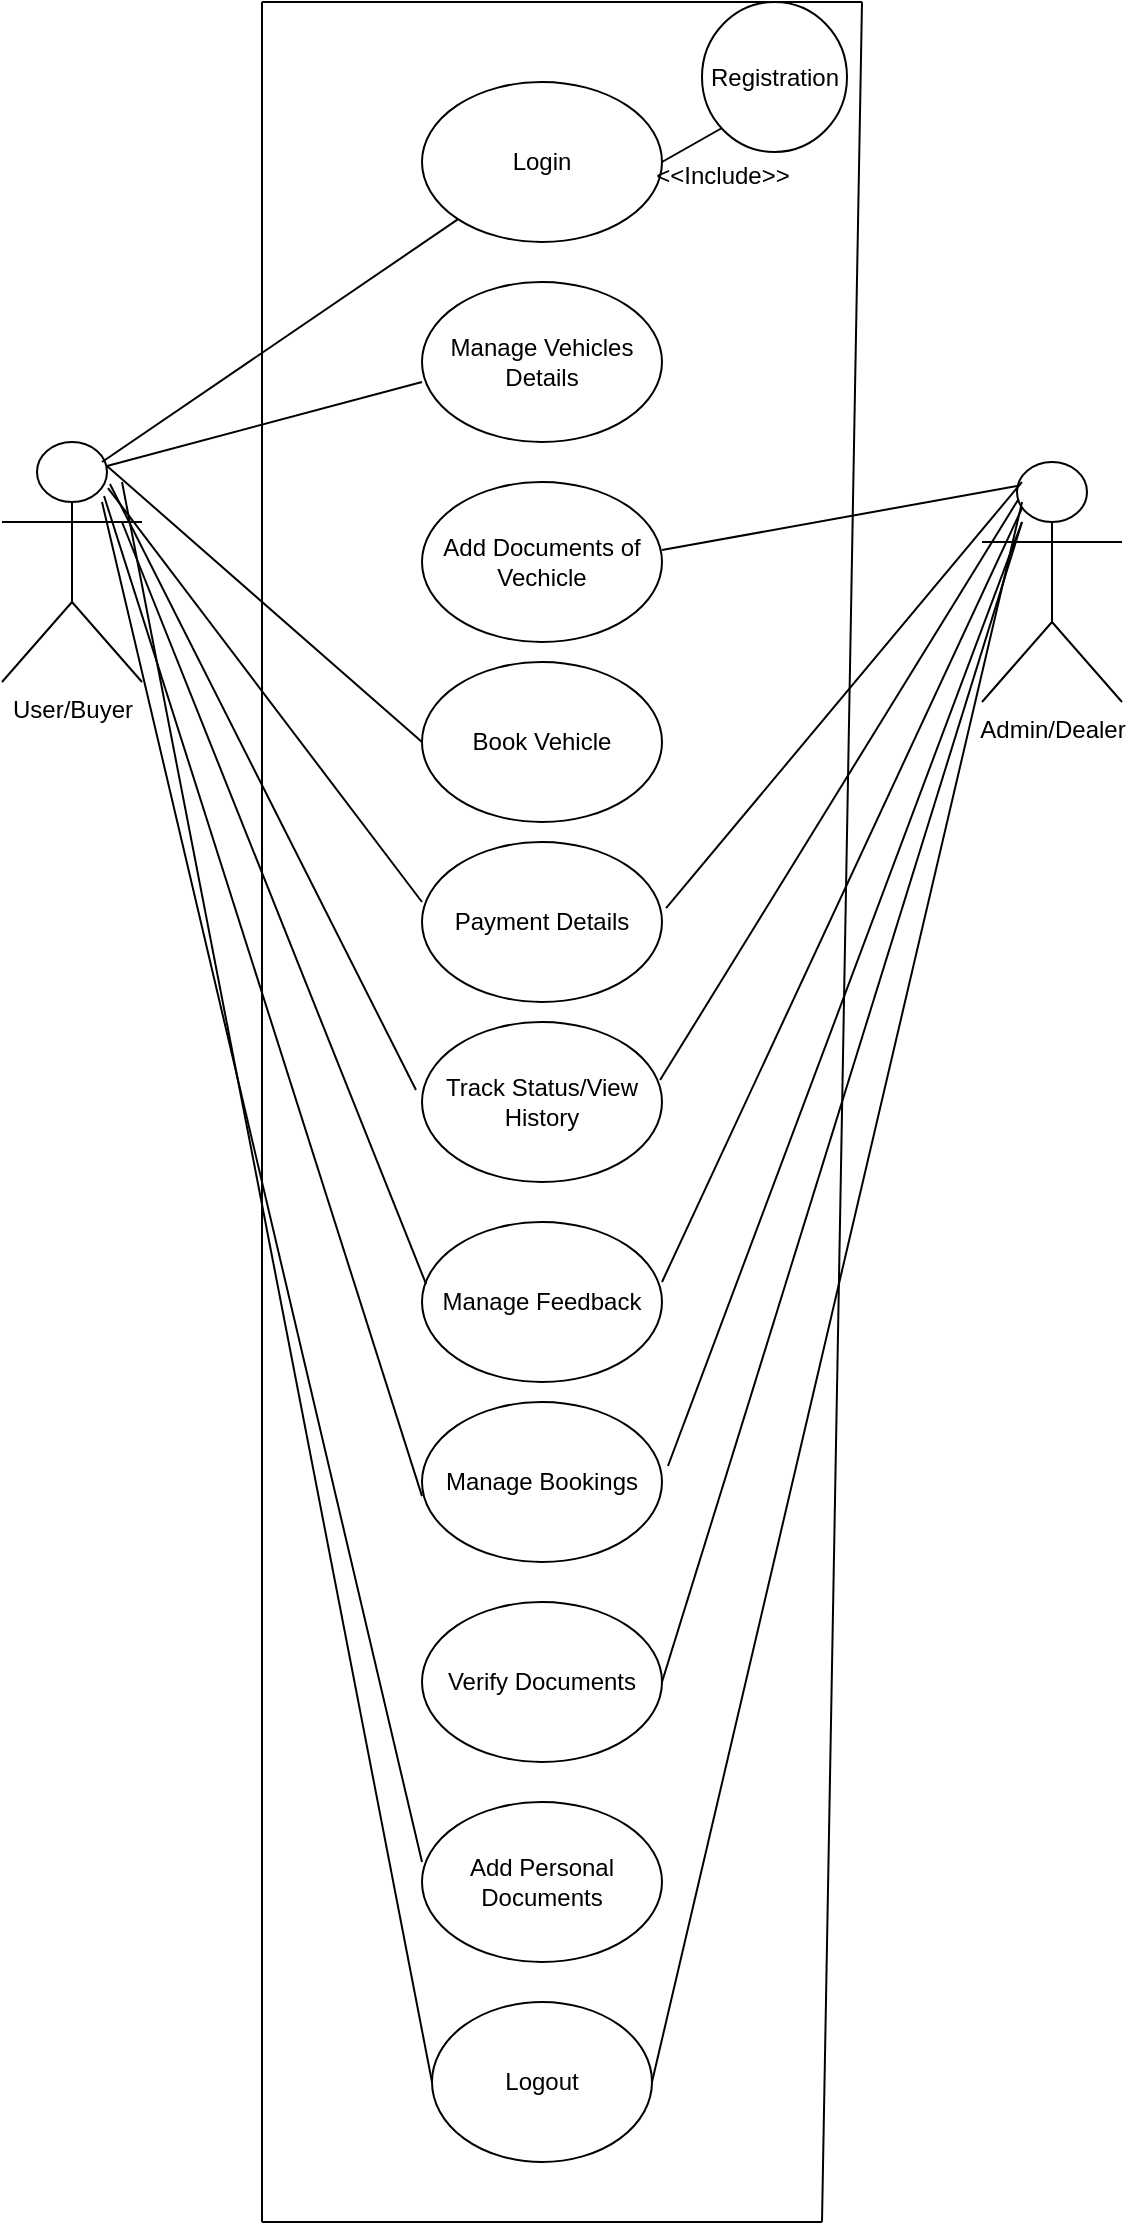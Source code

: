 <mxfile version="12.8.1" type="device"><diagram id="PTmxnF8JlRl6USOkGrzc" name="Page-1"><mxGraphModel dx="868" dy="433" grid="1" gridSize="10" guides="1" tooltips="1" connect="1" arrows="1" fold="1" page="1" pageScale="1" pageWidth="827" pageHeight="1169" math="0" shadow="0"><root><mxCell id="0"/><mxCell id="1" parent="0"/><mxCell id="AcGf3cWGuAWuJfE7QKwq-15" value="Track Status/View History" style="ellipse;whiteSpace=wrap;html=1;" vertex="1" parent="1"><mxGeometry x="320" y="520" width="120" height="80" as="geometry"/></mxCell><mxCell id="AcGf3cWGuAWuJfE7QKwq-16" value="Login" style="ellipse;whiteSpace=wrap;html=1;" vertex="1" parent="1"><mxGeometry x="320" y="50" width="120" height="80" as="geometry"/></mxCell><mxCell id="AcGf3cWGuAWuJfE7QKwq-17" value="Payment Details" style="ellipse;whiteSpace=wrap;html=1;" vertex="1" parent="1"><mxGeometry x="320" y="430" width="120" height="80" as="geometry"/></mxCell><mxCell id="AcGf3cWGuAWuJfE7QKwq-18" value="Book Vehicle" style="ellipse;whiteSpace=wrap;html=1;" vertex="1" parent="1"><mxGeometry x="320" y="340" width="120" height="80" as="geometry"/></mxCell><mxCell id="AcGf3cWGuAWuJfE7QKwq-19" value="Manage Vehicles Details" style="ellipse;whiteSpace=wrap;html=1;" vertex="1" parent="1"><mxGeometry x="320" y="150" width="120" height="80" as="geometry"/></mxCell><mxCell id="AcGf3cWGuAWuJfE7QKwq-20" value="Admin/Dealer" style="shape=umlActor;verticalLabelPosition=bottom;labelBackgroundColor=#ffffff;verticalAlign=top;html=1;" vertex="1" parent="1"><mxGeometry x="600" y="240" width="70" height="120" as="geometry"/></mxCell><mxCell id="AcGf3cWGuAWuJfE7QKwq-25" value="Manage Feedback" style="ellipse;whiteSpace=wrap;html=1;" vertex="1" parent="1"><mxGeometry x="320" y="620" width="120" height="80" as="geometry"/></mxCell><mxCell id="AcGf3cWGuAWuJfE7QKwq-26" value="Manage Bookings" style="ellipse;whiteSpace=wrap;html=1;" vertex="1" parent="1"><mxGeometry x="320" y="710" width="120" height="80" as="geometry"/></mxCell><mxCell id="AcGf3cWGuAWuJfE7QKwq-27" value="Add Documents of Vechicle" style="ellipse;whiteSpace=wrap;html=1;" vertex="1" parent="1"><mxGeometry x="320" y="250" width="120" height="80" as="geometry"/></mxCell><mxCell id="AcGf3cWGuAWuJfE7QKwq-28" value="Add Personal Documents" style="ellipse;whiteSpace=wrap;html=1;" vertex="1" parent="1"><mxGeometry x="320" y="910" width="120" height="80" as="geometry"/></mxCell><mxCell id="AcGf3cWGuAWuJfE7QKwq-29" value="Verify Documents" style="ellipse;whiteSpace=wrap;html=1;" vertex="1" parent="1"><mxGeometry x="320" y="810" width="120" height="80" as="geometry"/></mxCell><mxCell id="AcGf3cWGuAWuJfE7QKwq-30" value="User/Buyer" style="shape=umlActor;verticalLabelPosition=bottom;labelBackgroundColor=#ffffff;verticalAlign=top;html=1;" vertex="1" parent="1"><mxGeometry x="110" y="230" width="70" height="120" as="geometry"/></mxCell><mxCell id="AcGf3cWGuAWuJfE7QKwq-33" value="" style="endArrow=none;html=1;" edge="1" parent="1"><mxGeometry width="50" height="50" relative="1" as="geometry"><mxPoint x="240" y="1120" as="sourcePoint"/><mxPoint x="240" y="10" as="targetPoint"/></mxGeometry></mxCell><mxCell id="AcGf3cWGuAWuJfE7QKwq-34" value="" style="endArrow=none;html=1;" edge="1" parent="1"><mxGeometry width="50" height="50" relative="1" as="geometry"><mxPoint x="520" y="1120" as="sourcePoint"/><mxPoint x="540" y="10" as="targetPoint"/></mxGeometry></mxCell><mxCell id="AcGf3cWGuAWuJfE7QKwq-35" value="" style="endArrow=none;html=1;" edge="1" parent="1"><mxGeometry width="50" height="50" relative="1" as="geometry"><mxPoint x="240" y="1120" as="sourcePoint"/><mxPoint x="520" y="1120" as="targetPoint"/></mxGeometry></mxCell><mxCell id="AcGf3cWGuAWuJfE7QKwq-36" value="" style="endArrow=none;html=1;" edge="1" parent="1"><mxGeometry width="50" height="50" relative="1" as="geometry"><mxPoint x="240" y="10" as="sourcePoint"/><mxPoint x="540" y="10" as="targetPoint"/></mxGeometry></mxCell><mxCell id="AcGf3cWGuAWuJfE7QKwq-37" value="" style="endArrow=none;html=1;" edge="1" parent="1" target="AcGf3cWGuAWuJfE7QKwq-16"><mxGeometry width="50" height="50" relative="1" as="geometry"><mxPoint x="160" y="240" as="sourcePoint"/><mxPoint x="210" y="190" as="targetPoint"/></mxGeometry></mxCell><mxCell id="AcGf3cWGuAWuJfE7QKwq-38" value="" style="endArrow=none;html=1;exitX=0.75;exitY=0.1;exitDx=0;exitDy=0;exitPerimeter=0;entryX=0;entryY=0.625;entryDx=0;entryDy=0;entryPerimeter=0;" edge="1" parent="1" source="AcGf3cWGuAWuJfE7QKwq-30" target="AcGf3cWGuAWuJfE7QKwq-19"><mxGeometry width="50" height="50" relative="1" as="geometry"><mxPoint x="170" y="250" as="sourcePoint"/><mxPoint x="357.11" y="127.972" as="targetPoint"/></mxGeometry></mxCell><mxCell id="AcGf3cWGuAWuJfE7QKwq-39" value="" style="endArrow=none;html=1;entryX=1;entryY=0.425;entryDx=0;entryDy=0;entryPerimeter=0;exitX=0.25;exitY=0.1;exitDx=0;exitDy=0;exitPerimeter=0;" edge="1" parent="1" source="AcGf3cWGuAWuJfE7QKwq-20" target="AcGf3cWGuAWuJfE7QKwq-27"><mxGeometry width="50" height="50" relative="1" as="geometry"><mxPoint x="180" y="260" as="sourcePoint"/><mxPoint x="367.11" y="137.972" as="targetPoint"/></mxGeometry></mxCell><mxCell id="AcGf3cWGuAWuJfE7QKwq-40" value="" style="endArrow=none;html=1;entryX=0;entryY=0.5;entryDx=0;entryDy=0;exitX=0.75;exitY=0.1;exitDx=0;exitDy=0;exitPerimeter=0;" edge="1" parent="1" source="AcGf3cWGuAWuJfE7QKwq-30" target="AcGf3cWGuAWuJfE7QKwq-18"><mxGeometry width="50" height="50" relative="1" as="geometry"><mxPoint x="170" y="240" as="sourcePoint"/><mxPoint x="377.11" y="280.002" as="targetPoint"/></mxGeometry></mxCell><mxCell id="AcGf3cWGuAWuJfE7QKwq-41" value="" style="endArrow=none;html=1;exitX=0;exitY=0.375;exitDx=0;exitDy=0;exitPerimeter=0;entryX=0.757;entryY=0.192;entryDx=0;entryDy=0;entryPerimeter=0;" edge="1" parent="1" source="AcGf3cWGuAWuJfE7QKwq-17" target="AcGf3cWGuAWuJfE7QKwq-30"><mxGeometry width="50" height="50" relative="1" as="geometry"><mxPoint x="200" y="280" as="sourcePoint"/><mxPoint x="164" y="240" as="targetPoint"/></mxGeometry></mxCell><mxCell id="AcGf3cWGuAWuJfE7QKwq-42" value="" style="endArrow=none;html=1;exitX=1.017;exitY=0.413;exitDx=0;exitDy=0;exitPerimeter=0;" edge="1" parent="1" source="AcGf3cWGuAWuJfE7QKwq-17"><mxGeometry width="50" height="50" relative="1" as="geometry"><mxPoint x="210" y="290" as="sourcePoint"/><mxPoint x="620" y="250" as="targetPoint"/></mxGeometry></mxCell><mxCell id="AcGf3cWGuAWuJfE7QKwq-43" value="" style="endArrow=none;html=1;exitX=-0.025;exitY=0.425;exitDx=0;exitDy=0;exitPerimeter=0;entryX=0.771;entryY=0.175;entryDx=0;entryDy=0;entryPerimeter=0;" edge="1" parent="1" source="AcGf3cWGuAWuJfE7QKwq-15" target="AcGf3cWGuAWuJfE7QKwq-30"><mxGeometry width="50" height="50" relative="1" as="geometry"><mxPoint x="220" y="300" as="sourcePoint"/><mxPoint x="407.11" y="177.972" as="targetPoint"/></mxGeometry></mxCell><mxCell id="AcGf3cWGuAWuJfE7QKwq-44" value="" style="endArrow=none;html=1;exitX=0.992;exitY=0.363;exitDx=0;exitDy=0;exitPerimeter=0;entryX=0.257;entryY=0.158;entryDx=0;entryDy=0;entryPerimeter=0;" edge="1" parent="1" source="AcGf3cWGuAWuJfE7QKwq-15" target="AcGf3cWGuAWuJfE7QKwq-20"><mxGeometry width="50" height="50" relative="1" as="geometry"><mxPoint x="230" y="310" as="sourcePoint"/><mxPoint x="417.11" y="187.972" as="targetPoint"/></mxGeometry></mxCell><mxCell id="AcGf3cWGuAWuJfE7QKwq-46" value="" style="endArrow=none;html=1;exitX=0.017;exitY=0.388;exitDx=0;exitDy=0;exitPerimeter=0;" edge="1" parent="1" source="AcGf3cWGuAWuJfE7QKwq-25"><mxGeometry width="50" height="50" relative="1" as="geometry"><mxPoint x="340" y="660" as="sourcePoint"/><mxPoint x="170" y="270" as="targetPoint"/></mxGeometry></mxCell><mxCell id="AcGf3cWGuAWuJfE7QKwq-47" value="" style="endArrow=none;html=1;exitX=1;exitY=0.375;exitDx=0;exitDy=0;exitPerimeter=0;entryX=0.286;entryY=0.192;entryDx=0;entryDy=0;entryPerimeter=0;" edge="1" parent="1" source="AcGf3cWGuAWuJfE7QKwq-25" target="AcGf3cWGuAWuJfE7QKwq-20"><mxGeometry width="50" height="50" relative="1" as="geometry"><mxPoint x="342.04" y="661.04" as="sourcePoint"/><mxPoint x="180" y="280" as="targetPoint"/></mxGeometry></mxCell><mxCell id="AcGf3cWGuAWuJfE7QKwq-48" value="" style="endArrow=none;html=1;exitX=0;exitY=0.588;exitDx=0;exitDy=0;exitPerimeter=0;entryX=0.729;entryY=0.225;entryDx=0;entryDy=0;entryPerimeter=0;" edge="1" parent="1" source="AcGf3cWGuAWuJfE7QKwq-26" target="AcGf3cWGuAWuJfE7QKwq-30"><mxGeometry width="50" height="50" relative="1" as="geometry"><mxPoint x="352.04" y="671.04" as="sourcePoint"/><mxPoint x="190" y="290" as="targetPoint"/></mxGeometry></mxCell><mxCell id="AcGf3cWGuAWuJfE7QKwq-49" value="" style="endArrow=none;html=1;exitX=1.025;exitY=0.4;exitDx=0;exitDy=0;exitPerimeter=0;" edge="1" parent="1" source="AcGf3cWGuAWuJfE7QKwq-26"><mxGeometry width="50" height="50" relative="1" as="geometry"><mxPoint x="362.04" y="681.04" as="sourcePoint"/><mxPoint x="620" y="270" as="targetPoint"/></mxGeometry></mxCell><mxCell id="AcGf3cWGuAWuJfE7QKwq-50" value="" style="endArrow=none;html=1;exitX=1;exitY=0.5;exitDx=0;exitDy=0;" edge="1" parent="1" source="AcGf3cWGuAWuJfE7QKwq-29"><mxGeometry width="50" height="50" relative="1" as="geometry"><mxPoint x="372.04" y="691.04" as="sourcePoint"/><mxPoint x="620" y="270" as="targetPoint"/></mxGeometry></mxCell><mxCell id="AcGf3cWGuAWuJfE7QKwq-51" value="" style="endArrow=none;html=1;exitX=0;exitY=0.375;exitDx=0;exitDy=0;exitPerimeter=0;" edge="1" parent="1" source="AcGf3cWGuAWuJfE7QKwq-28"><mxGeometry width="50" height="50" relative="1" as="geometry"><mxPoint x="382.04" y="701.04" as="sourcePoint"/><mxPoint x="160" y="260" as="targetPoint"/></mxGeometry></mxCell><mxCell id="AcGf3cWGuAWuJfE7QKwq-52" value="Logout" style="ellipse;whiteSpace=wrap;html=1;" vertex="1" parent="1"><mxGeometry x="325" y="1010" width="110" height="80" as="geometry"/></mxCell><mxCell id="AcGf3cWGuAWuJfE7QKwq-53" value="" style="endArrow=none;html=1;exitX=0;exitY=0.5;exitDx=0;exitDy=0;" edge="1" parent="1" source="AcGf3cWGuAWuJfE7QKwq-52"><mxGeometry width="50" height="50" relative="1" as="geometry"><mxPoint x="410" y="1000" as="sourcePoint"/><mxPoint x="170" y="250" as="targetPoint"/></mxGeometry></mxCell><mxCell id="AcGf3cWGuAWuJfE7QKwq-54" value="" style="endArrow=none;html=1;exitX=1;exitY=0.5;exitDx=0;exitDy=0;entryX=0.286;entryY=0.167;entryDx=0;entryDy=0;entryPerimeter=0;" edge="1" parent="1" source="AcGf3cWGuAWuJfE7QKwq-52" target="AcGf3cWGuAWuJfE7QKwq-20"><mxGeometry width="50" height="50" relative="1" as="geometry"><mxPoint x="335" y="1060" as="sourcePoint"/><mxPoint x="180" y="260" as="targetPoint"/></mxGeometry></mxCell><mxCell id="AcGf3cWGuAWuJfE7QKwq-56" value="Registration" style="ellipse;whiteSpace=wrap;html=1;direction=south;" vertex="1" parent="1"><mxGeometry x="460" y="10" width="72.5" height="75" as="geometry"/></mxCell><mxCell id="AcGf3cWGuAWuJfE7QKwq-57" value="" style="endArrow=none;html=1;" edge="1" parent="1"><mxGeometry width="50" height="50" relative="1" as="geometry"><mxPoint x="440" y="90" as="sourcePoint"/><mxPoint x="470" y="73" as="targetPoint"/></mxGeometry></mxCell><mxCell id="AcGf3cWGuAWuJfE7QKwq-58" value="&amp;lt;&amp;lt;Include&amp;gt;&amp;gt;" style="text;html=1;align=center;verticalAlign=middle;resizable=0;points=[];autosize=1;" vertex="1" parent="1"><mxGeometry x="430" y="87" width="80" height="20" as="geometry"/></mxCell></root></mxGraphModel></diagram></mxfile>